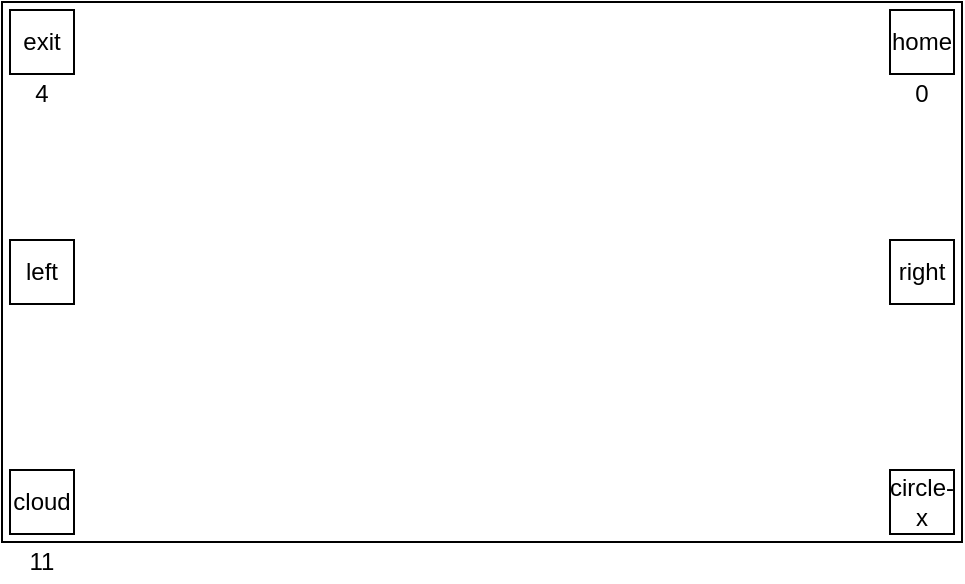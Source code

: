 <mxfile version="14.1.8" type="github">
  <diagram id="vHm6seCwGt2K6HgO-WKn" name="Page-1">
    <mxGraphModel dx="1422" dy="763" grid="1" gridSize="10" guides="1" tooltips="1" connect="1" arrows="1" fold="1" page="1" pageScale="1" pageWidth="827" pageHeight="1169" math="0" shadow="0">
      <root>
        <mxCell id="0" />
        <mxCell id="1" parent="0" />
        <mxCell id="K4pwoH2FoX02L7k3tl2P-1" value="" style="rounded=0;whiteSpace=wrap;html=1;" parent="1" vertex="1">
          <mxGeometry width="480" height="270" as="geometry" />
        </mxCell>
        <mxCell id="K4pwoH2FoX02L7k3tl2P-5" value="cloud" style="whiteSpace=wrap;html=1;aspect=fixed;" parent="1" vertex="1">
          <mxGeometry x="4" y="234" width="32" height="32" as="geometry" />
        </mxCell>
        <mxCell id="K4pwoH2FoX02L7k3tl2P-7" value="exit" style="whiteSpace=wrap;html=1;aspect=fixed;" parent="1" vertex="1">
          <mxGeometry x="4" y="4" width="32" height="32" as="geometry" />
        </mxCell>
        <mxCell id="K4pwoH2FoX02L7k3tl2P-8" value="4" style="text;html=1;strokeColor=none;fillColor=none;align=center;verticalAlign=middle;whiteSpace=wrap;rounded=0;" parent="1" vertex="1">
          <mxGeometry y="36" width="40" height="20" as="geometry" />
        </mxCell>
        <mxCell id="K4pwoH2FoX02L7k3tl2P-9" value="left" style="whiteSpace=wrap;html=1;aspect=fixed;" parent="1" vertex="1">
          <mxGeometry x="4" y="119" width="32" height="32" as="geometry" />
        </mxCell>
        <mxCell id="K4pwoH2FoX02L7k3tl2P-10" value="right" style="whiteSpace=wrap;html=1;aspect=fixed;" parent="1" vertex="1">
          <mxGeometry x="444" y="119" width="32" height="32" as="geometry" />
        </mxCell>
        <mxCell id="K4pwoH2FoX02L7k3tl2P-12" value="exit" style="whiteSpace=wrap;html=1;aspect=fixed;" parent="1" vertex="1">
          <mxGeometry x="444" y="4" width="32" height="32" as="geometry" />
        </mxCell>
        <mxCell id="K4pwoH2FoX02L7k3tl2P-13" value="home" style="whiteSpace=wrap;html=1;aspect=fixed;" parent="1" vertex="1">
          <mxGeometry x="444" y="4" width="32" height="32" as="geometry" />
        </mxCell>
        <mxCell id="K4pwoH2FoX02L7k3tl2P-14" value="exit" style="whiteSpace=wrap;html=1;aspect=fixed;" parent="1" vertex="1">
          <mxGeometry x="4" y="4" width="32" height="32" as="geometry" />
        </mxCell>
        <mxCell id="K4pwoH2FoX02L7k3tl2P-15" value="circle-x" style="whiteSpace=wrap;html=1;aspect=fixed;" parent="1" vertex="1">
          <mxGeometry x="444" y="234" width="32" height="32" as="geometry" />
        </mxCell>
        <mxCell id="K4pwoH2FoX02L7k3tl2P-17" value="0" style="text;html=1;strokeColor=none;fillColor=none;align=center;verticalAlign=middle;whiteSpace=wrap;rounded=0;" parent="1" vertex="1">
          <mxGeometry x="440" y="36" width="40" height="20" as="geometry" />
        </mxCell>
        <mxCell id="OHM6dusz1guYh98k8w44-1" value="11" style="text;html=1;strokeColor=none;fillColor=none;align=center;verticalAlign=middle;whiteSpace=wrap;rounded=0;" vertex="1" parent="1">
          <mxGeometry y="270" width="40" height="20" as="geometry" />
        </mxCell>
      </root>
    </mxGraphModel>
  </diagram>
</mxfile>
